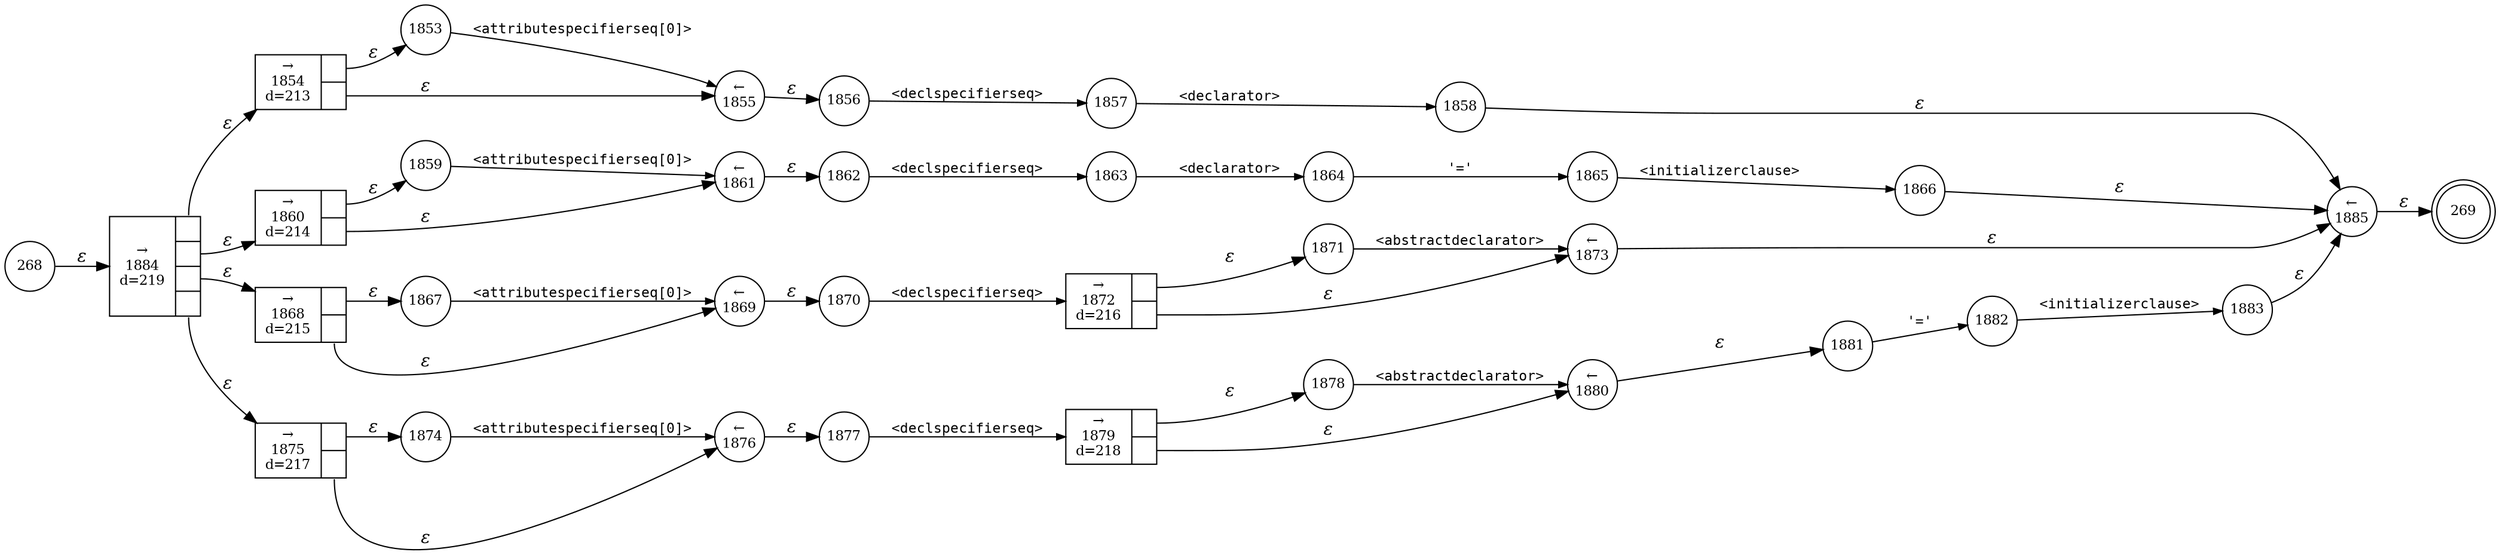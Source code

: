 digraph ATN {
rankdir=LR;
s269[fontsize=11, label="269", shape=doublecircle, fixedsize=true, width=.6];
s1856[fontsize=11,label="1856", shape=circle, fixedsize=true, width=.55, peripheries=1];
s1857[fontsize=11,label="1857", shape=circle, fixedsize=true, width=.55, peripheries=1];
s1858[fontsize=11,label="1858", shape=circle, fixedsize=true, width=.55, peripheries=1];
s1859[fontsize=11,label="1859", shape=circle, fixedsize=true, width=.55, peripheries=1];
s1860[fontsize=11,label="{&rarr;\n1860\nd=214|{<p0>|<p1>}}", shape=record, fixedsize=false, peripheries=1];
s1861[fontsize=11,label="&larr;\n1861", shape=circle, fixedsize=true, width=.55, peripheries=1];
s1862[fontsize=11,label="1862", shape=circle, fixedsize=true, width=.55, peripheries=1];
s1863[fontsize=11,label="1863", shape=circle, fixedsize=true, width=.55, peripheries=1];
s1864[fontsize=11,label="1864", shape=circle, fixedsize=true, width=.55, peripheries=1];
s1865[fontsize=11,label="1865", shape=circle, fixedsize=true, width=.55, peripheries=1];
s1866[fontsize=11,label="1866", shape=circle, fixedsize=true, width=.55, peripheries=1];
s1867[fontsize=11,label="1867", shape=circle, fixedsize=true, width=.55, peripheries=1];
s268[fontsize=11,label="268", shape=circle, fixedsize=true, width=.55, peripheries=1];
s1868[fontsize=11,label="{&rarr;\n1868\nd=215|{<p0>|<p1>}}", shape=record, fixedsize=false, peripheries=1];
s1869[fontsize=11,label="&larr;\n1869", shape=circle, fixedsize=true, width=.55, peripheries=1];
s1870[fontsize=11,label="1870", shape=circle, fixedsize=true, width=.55, peripheries=1];
s1871[fontsize=11,label="1871", shape=circle, fixedsize=true, width=.55, peripheries=1];
s1872[fontsize=11,label="{&rarr;\n1872\nd=216|{<p0>|<p1>}}", shape=record, fixedsize=false, peripheries=1];
s1873[fontsize=11,label="&larr;\n1873", shape=circle, fixedsize=true, width=.55, peripheries=1];
s1874[fontsize=11,label="1874", shape=circle, fixedsize=true, width=.55, peripheries=1];
s1875[fontsize=11,label="{&rarr;\n1875\nd=217|{<p0>|<p1>}}", shape=record, fixedsize=false, peripheries=1];
s1876[fontsize=11,label="&larr;\n1876", shape=circle, fixedsize=true, width=.55, peripheries=1];
s1877[fontsize=11,label="1877", shape=circle, fixedsize=true, width=.55, peripheries=1];
s1878[fontsize=11,label="1878", shape=circle, fixedsize=true, width=.55, peripheries=1];
s1879[fontsize=11,label="{&rarr;\n1879\nd=218|{<p0>|<p1>}}", shape=record, fixedsize=false, peripheries=1];
s1880[fontsize=11,label="&larr;\n1880", shape=circle, fixedsize=true, width=.55, peripheries=1];
s1881[fontsize=11,label="1881", shape=circle, fixedsize=true, width=.55, peripheries=1];
s1882[fontsize=11,label="1882", shape=circle, fixedsize=true, width=.55, peripheries=1];
s1883[fontsize=11,label="1883", shape=circle, fixedsize=true, width=.55, peripheries=1];
s1884[fontsize=11,label="{&rarr;\n1884\nd=219|{<p0>|<p1>|<p2>|<p3>}}", shape=record, fixedsize=false, peripheries=1];
s1885[fontsize=11,label="&larr;\n1885", shape=circle, fixedsize=true, width=.55, peripheries=1];
s1853[fontsize=11,label="1853", shape=circle, fixedsize=true, width=.55, peripheries=1];
s1854[fontsize=11,label="{&rarr;\n1854\nd=213|{<p0>|<p1>}}", shape=record, fixedsize=false, peripheries=1];
s1855[fontsize=11,label="&larr;\n1855", shape=circle, fixedsize=true, width=.55, peripheries=1];
s268 -> s1884 [fontname="Times-Italic", label="&epsilon;"];
s1884:p0 -> s1854 [fontname="Times-Italic", label="&epsilon;"];
s1884:p1 -> s1860 [fontname="Times-Italic", label="&epsilon;"];
s1884:p2 -> s1868 [fontname="Times-Italic", label="&epsilon;"];
s1884:p3 -> s1875 [fontname="Times-Italic", label="&epsilon;"];
s1854:p0 -> s1853 [fontname="Times-Italic", label="&epsilon;"];
s1854:p1 -> s1855 [fontname="Times-Italic", label="&epsilon;"];
s1860:p0 -> s1859 [fontname="Times-Italic", label="&epsilon;"];
s1860:p1 -> s1861 [fontname="Times-Italic", label="&epsilon;"];
s1868:p0 -> s1867 [fontname="Times-Italic", label="&epsilon;"];
s1868:p1 -> s1869 [fontname="Times-Italic", label="&epsilon;"];
s1875:p0 -> s1874 [fontname="Times-Italic", label="&epsilon;"];
s1875:p1 -> s1876 [fontname="Times-Italic", label="&epsilon;"];
s1853 -> s1855 [fontsize=11, fontname="Courier", arrowsize=.7, label = "<attributespecifierseq[0]>", arrowhead = normal];
s1855 -> s1856 [fontname="Times-Italic", label="&epsilon;"];
s1859 -> s1861 [fontsize=11, fontname="Courier", arrowsize=.7, label = "<attributespecifierseq[0]>", arrowhead = normal];
s1861 -> s1862 [fontname="Times-Italic", label="&epsilon;"];
s1867 -> s1869 [fontsize=11, fontname="Courier", arrowsize=.7, label = "<attributespecifierseq[0]>", arrowhead = normal];
s1869 -> s1870 [fontname="Times-Italic", label="&epsilon;"];
s1874 -> s1876 [fontsize=11, fontname="Courier", arrowsize=.7, label = "<attributespecifierseq[0]>", arrowhead = normal];
s1876 -> s1877 [fontname="Times-Italic", label="&epsilon;"];
s1856 -> s1857 [fontsize=11, fontname="Courier", arrowsize=.7, label = "<declspecifierseq>", arrowhead = normal];
s1862 -> s1863 [fontsize=11, fontname="Courier", arrowsize=.7, label = "<declspecifierseq>", arrowhead = normal];
s1870 -> s1872 [fontsize=11, fontname="Courier", arrowsize=.7, label = "<declspecifierseq>", arrowhead = normal];
s1877 -> s1879 [fontsize=11, fontname="Courier", arrowsize=.7, label = "<declspecifierseq>", arrowhead = normal];
s1857 -> s1858 [fontsize=11, fontname="Courier", arrowsize=.7, label = "<declarator>", arrowhead = normal];
s1863 -> s1864 [fontsize=11, fontname="Courier", arrowsize=.7, label = "<declarator>", arrowhead = normal];
s1872:p0 -> s1871 [fontname="Times-Italic", label="&epsilon;"];
s1872:p1 -> s1873 [fontname="Times-Italic", label="&epsilon;"];
s1879:p0 -> s1878 [fontname="Times-Italic", label="&epsilon;"];
s1879:p1 -> s1880 [fontname="Times-Italic", label="&epsilon;"];
s1858 -> s1885 [fontname="Times-Italic", label="&epsilon;"];
s1864 -> s1865 [fontsize=11, fontname="Courier", arrowsize=.7, label = "'='", arrowhead = normal];
s1871 -> s1873 [fontsize=11, fontname="Courier", arrowsize=.7, label = "<abstractdeclarator>", arrowhead = normal];
s1873 -> s1885 [fontname="Times-Italic", label="&epsilon;"];
s1878 -> s1880 [fontsize=11, fontname="Courier", arrowsize=.7, label = "<abstractdeclarator>", arrowhead = normal];
s1880 -> s1881 [fontname="Times-Italic", label="&epsilon;"];
s1885 -> s269 [fontname="Times-Italic", label="&epsilon;"];
s1865 -> s1866 [fontsize=11, fontname="Courier", arrowsize=.7, label = "<initializerclause>", arrowhead = normal];
s1881 -> s1882 [fontsize=11, fontname="Courier", arrowsize=.7, label = "'='", arrowhead = normal];
s1866 -> s1885 [fontname="Times-Italic", label="&epsilon;"];
s1882 -> s1883 [fontsize=11, fontname="Courier", arrowsize=.7, label = "<initializerclause>", arrowhead = normal];
s1883 -> s1885 [fontname="Times-Italic", label="&epsilon;"];
}